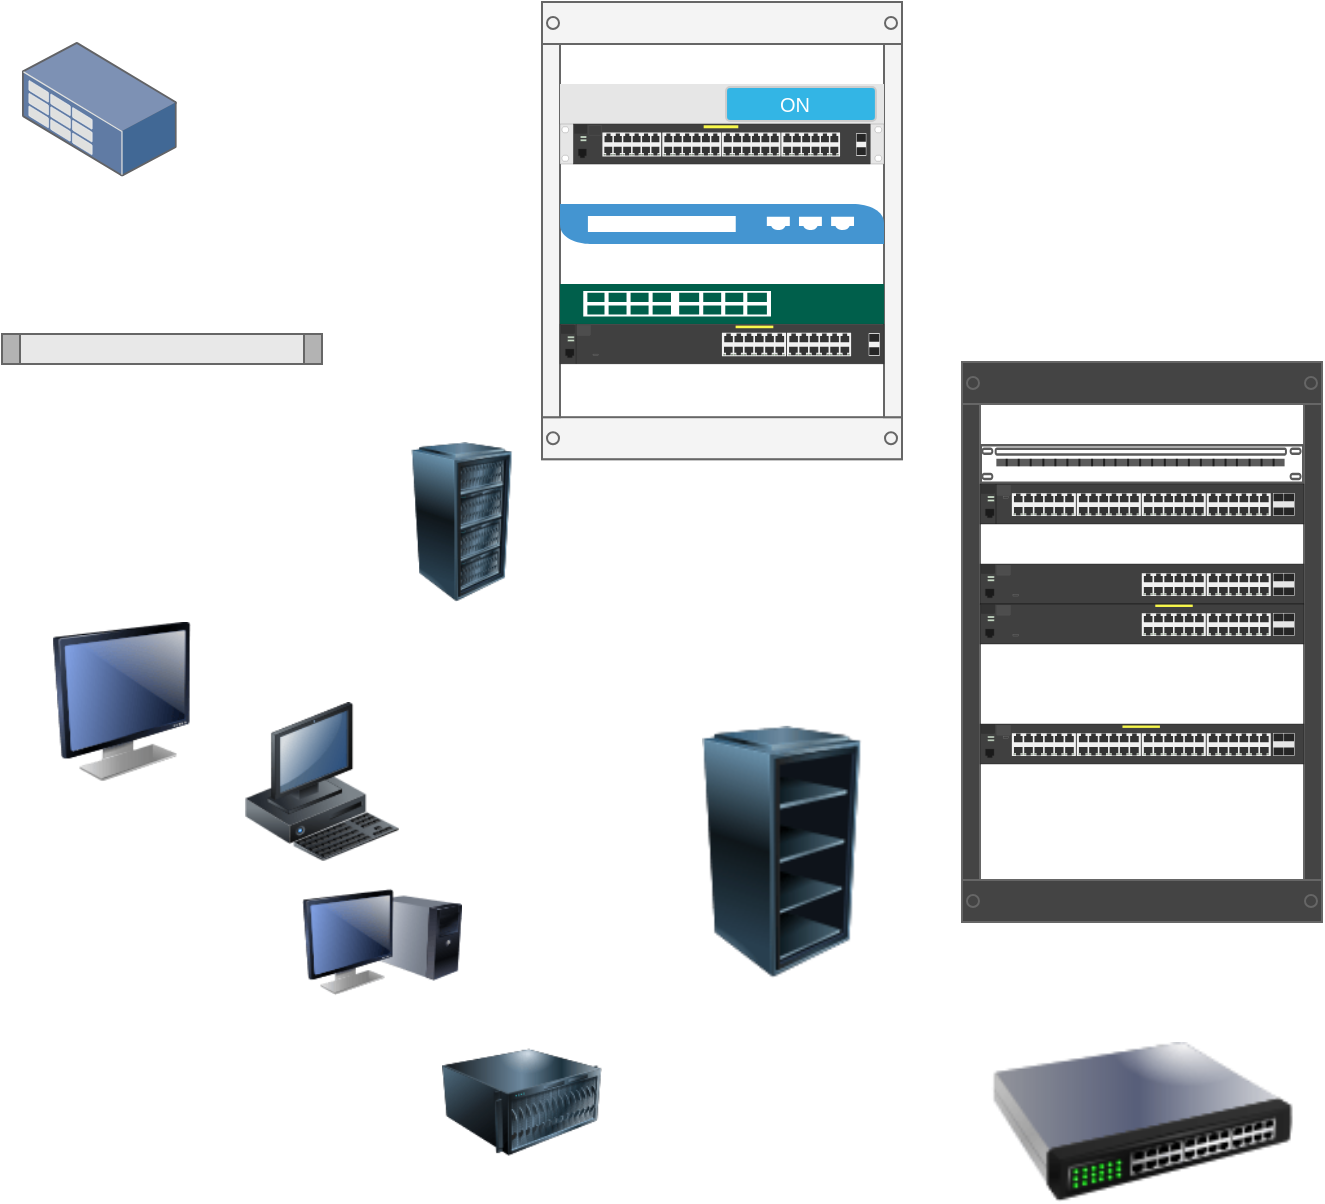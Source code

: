 <mxfile version="14.4.4" type="github">
  <diagram name="Page-1" id="822b0af5-4adb-64df-f703-e8dfc1f81529">
    <mxGraphModel dx="1356" dy="804" grid="1" gridSize="10" guides="1" tooltips="1" connect="1" arrows="1" fold="1" page="1" pageScale="1" pageWidth="1100" pageHeight="850" background="#ffffff" math="0" shadow="0">
      <root>
        <mxCell id="0" />
        <mxCell id="1" parent="0" />
        <mxCell id="aPF85JMuLNErHujUHBvL-1" value="" style="image;html=1;image=img/lib/clip_art/computers/Server_Rack_128x128.png" vertex="1" parent="1">
          <mxGeometry x="240" y="320" width="80" height="80" as="geometry" />
        </mxCell>
        <mxCell id="aPF85JMuLNErHujUHBvL-2" value="" style="image;html=1;image=img/lib/clip_art/computers/Server_Rack_Empty_128x128.png" vertex="1" parent="1">
          <mxGeometry x="400" y="460" width="80" height="130" as="geometry" />
        </mxCell>
        <mxCell id="aPF85JMuLNErHujUHBvL-3" value="" style="image;html=1;image=img/lib/clip_art/computers/Server_Rack_Partial_128x128.png" vertex="1" parent="1">
          <mxGeometry x="560" y="420" width="80" height="80" as="geometry" />
        </mxCell>
        <mxCell id="aPF85JMuLNErHujUHBvL-4" value="" style="points=[];aspect=fixed;html=1;align=center;shadow=0;dashed=0;image;image=img/lib/allied_telesis/storage/Datacenter_Server_Rack_Storage_Unit_Small.svg;" vertex="1" parent="1">
          <mxGeometry x="60" y="120" width="77.4" height="67.2" as="geometry" />
        </mxCell>
        <mxCell id="aPF85JMuLNErHujUHBvL-5" value="" style="strokeColor=#666666;html=1;verticalLabelPosition=bottom;labelBackgroundColor=#ffffff;verticalAlign=top;outlineConnect=0;shadow=0;dashed=0;shape=mxgraph.rackGeneral.container;backgroundColor=#aaaaaa;fillColor2=#444444;container=1;collapsible=0;childLayout=rack;allowGaps=1;marginLeft=9;marginRight=9;marginTop=21;marginBottom=22;textColor=#666666;numDisp=off;" vertex="1" parent="1">
          <mxGeometry x="530" y="280" width="180" height="280" as="geometry" />
        </mxCell>
        <mxCell id="aPF85JMuLNErHujUHBvL-18" value="" style="strokeColor=#666666;html=1;labelPosition=right;align=left;spacingLeft=15;shadow=0;dashed=0;outlineConnect=0;shape=mxgraph.rack.general.cat5e_rack_mount_patch_panel_24_ports;" vertex="1" parent="aPF85JMuLNErHujUHBvL-5">
          <mxGeometry x="9" y="41" width="162" height="20" as="geometry" />
        </mxCell>
        <mxCell id="aPF85JMuLNErHujUHBvL-9" value="" style="html=1;verticalLabelPosition=bottom;verticalAlign=top;outlineConnect=0;shadow=0;dashed=0;shape=mxgraph.rack.hpe_aruba.switches.j9775a_2530_48g_switch;" vertex="1" parent="aPF85JMuLNErHujUHBvL-5">
          <mxGeometry x="9" y="61" width="162" height="20" as="geometry" />
        </mxCell>
        <mxCell id="aPF85JMuLNErHujUHBvL-12" value="" style="html=1;verticalLabelPosition=bottom;verticalAlign=top;outlineConnect=0;shadow=0;dashed=0;shape=mxgraph.rack.hpe_aruba.switches.j9776a_2530_24g_switch;" vertex="1" parent="aPF85JMuLNErHujUHBvL-5">
          <mxGeometry x="9" y="101" width="162" height="20" as="geometry" />
        </mxCell>
        <mxCell id="aPF85JMuLNErHujUHBvL-10" value="" style="html=1;verticalLabelPosition=bottom;verticalAlign=top;outlineConnect=0;shadow=0;dashed=0;shape=mxgraph.rack.hpe_aruba.switches.j9773a_2530_24g_poeplus_switch;" vertex="1" parent="aPF85JMuLNErHujUHBvL-5">
          <mxGeometry x="9" y="121" width="162" height="20" as="geometry" />
        </mxCell>
        <mxCell id="aPF85JMuLNErHujUHBvL-11" value="" style="html=1;verticalLabelPosition=bottom;verticalAlign=top;outlineConnect=0;shadow=0;dashed=0;shape=mxgraph.rack.hpe_aruba.switches.j9772a_2530_48g_poeplus_switch;" vertex="1" parent="aPF85JMuLNErHujUHBvL-5">
          <mxGeometry x="9" y="181" width="162" height="20" as="geometry" />
        </mxCell>
        <mxCell id="aPF85JMuLNErHujUHBvL-6" value="" style="strokeColor=#666666;html=1;verticalLabelPosition=bottom;labelBackgroundColor=#ffffff;verticalAlign=top;outlineConnect=0;shadow=0;dashed=0;shape=mxgraph.rackGeneral.container;fillColor2=#f4f4f4;container=1;collapsible=0;childLayout=rack;allowGaps=1;marginLeft=9;marginRight=9;marginTop=21;marginBottom=22;textColor=#666666;numDisp=off;" vertex="1" parent="1">
          <mxGeometry x="320" y="100" width="180" height="228.6" as="geometry" />
        </mxCell>
        <mxCell id="aPF85JMuLNErHujUHBvL-16" value="" style="verticalLabelPosition=bottom;verticalAlign=top;html=1;shadow=0;dashed=0;strokeWidth=1;shape=mxgraph.android.switch_on;fillColor=#E6E6E6;" vertex="1" parent="aPF85JMuLNErHujUHBvL-6">
          <mxGeometry x="9" y="41" width="162" height="20" as="geometry" />
        </mxCell>
        <mxCell id="aPF85JMuLNErHujUHBvL-7" value="" style="html=1;verticalLabelPosition=bottom;verticalAlign=top;outlineConnect=0;shadow=0;dashed=0;shape=mxgraph.rack.hpe_aruba.switches.j9853a_2530_48g_poeplus_2sfpplus_switch;" vertex="1" parent="aPF85JMuLNErHujUHBvL-6">
          <mxGeometry x="9" y="61" width="162" height="20" as="geometry" />
        </mxCell>
        <mxCell id="aPF85JMuLNErHujUHBvL-13" value="" style="pointerEvents=1;shadow=0;dashed=0;html=1;strokeColor=none;fillColor=#4495D1;labelPosition=center;verticalLabelPosition=bottom;verticalAlign=top;align=center;outlineConnect=0;shape=mxgraph.veeam.2d.switch;" vertex="1" parent="aPF85JMuLNErHujUHBvL-6">
          <mxGeometry x="9" y="101" width="162" height="20" as="geometry" />
        </mxCell>
        <mxCell id="aPF85JMuLNErHujUHBvL-14" value="" style="pointerEvents=1;shadow=0;dashed=0;html=1;strokeColor=none;fillColor=#005F4B;labelPosition=center;verticalLabelPosition=bottom;verticalAlign=top;align=center;outlineConnect=0;shape=mxgraph.veeam2.physical_switch;" vertex="1" parent="aPF85JMuLNErHujUHBvL-6">
          <mxGeometry x="9" y="141" width="162" height="20" as="geometry" />
        </mxCell>
        <mxCell id="aPF85JMuLNErHujUHBvL-8" value="" style="html=1;verticalLabelPosition=bottom;verticalAlign=top;outlineConnect=0;shadow=0;dashed=0;shape=mxgraph.rack.hpe_aruba.switches.j9854a_2530_24g_poeplus_2sfpplus_switch;" vertex="1" parent="aPF85JMuLNErHujUHBvL-6">
          <mxGeometry x="9" y="161" width="162" height="20" as="geometry" />
        </mxCell>
        <mxCell id="aPF85JMuLNErHujUHBvL-15" value="" style="image;html=1;image=img/lib/clip_art/computers/Server_128x128.png" vertex="1" parent="1">
          <mxGeometry x="270" y="610" width="80" height="80" as="geometry" />
        </mxCell>
        <mxCell id="aPF85JMuLNErHujUHBvL-17" value="" style="strokeColor=#666666;html=1;labelPosition=right;align=left;spacingLeft=15;shadow=0;dashed=0;outlineConnect=0;shape=mxgraph.rackGeneral.plate;fillColor=#e8e8e8;" vertex="1" parent="1">
          <mxGeometry x="50" y="266" width="160" height="15" as="geometry" />
        </mxCell>
        <mxCell id="aPF85JMuLNErHujUHBvL-19" value="" style="image;html=1;image=img/lib/clip_art/computers/Monitor_128x128.png" vertex="1" parent="1">
          <mxGeometry x="70" y="410" width="80" height="80" as="geometry" />
        </mxCell>
        <mxCell id="aPF85JMuLNErHujUHBvL-20" value="" style="image;html=1;image=img/lib/clip_art/computers/Monitor_Tower_128x128.png" vertex="1" parent="1">
          <mxGeometry x="200" y="530" width="80" height="80" as="geometry" />
        </mxCell>
        <mxCell id="aPF85JMuLNErHujUHBvL-21" value="" style="image;html=1;image=img/lib/clip_art/computers/Workstation_128x128.png" vertex="1" parent="1">
          <mxGeometry x="170" y="450" width="80" height="80" as="geometry" />
        </mxCell>
        <mxCell id="aPF85JMuLNErHujUHBvL-22" value="" style="image;html=1;image=img/lib/clip_art/networking/Switch_128x128.png" vertex="1" parent="1">
          <mxGeometry x="539" y="620" width="162" height="80" as="geometry" />
        </mxCell>
      </root>
    </mxGraphModel>
  </diagram>
</mxfile>
